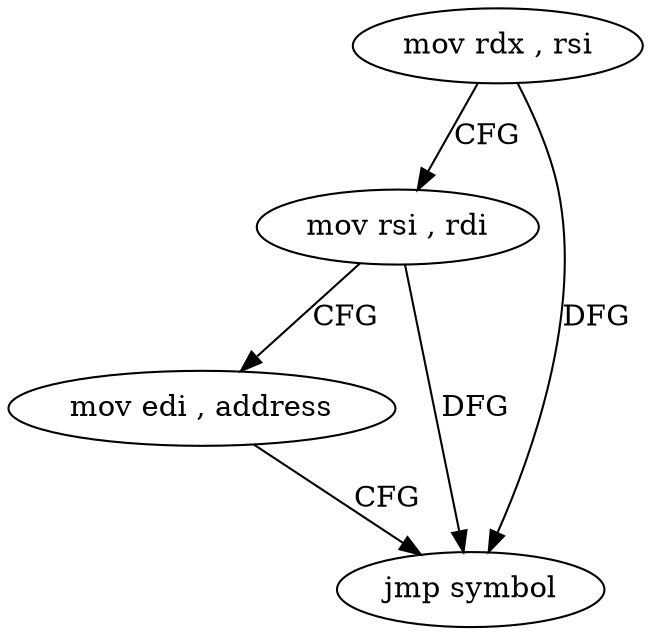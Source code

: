 digraph "func" {
"4271424" [label = "mov rdx , rsi" ]
"4271427" [label = "mov rsi , rdi" ]
"4271430" [label = "mov edi , address" ]
"4271435" [label = "jmp symbol" ]
"4271424" -> "4271427" [ label = "CFG" ]
"4271424" -> "4271435" [ label = "DFG" ]
"4271427" -> "4271430" [ label = "CFG" ]
"4271427" -> "4271435" [ label = "DFG" ]
"4271430" -> "4271435" [ label = "CFG" ]
}
